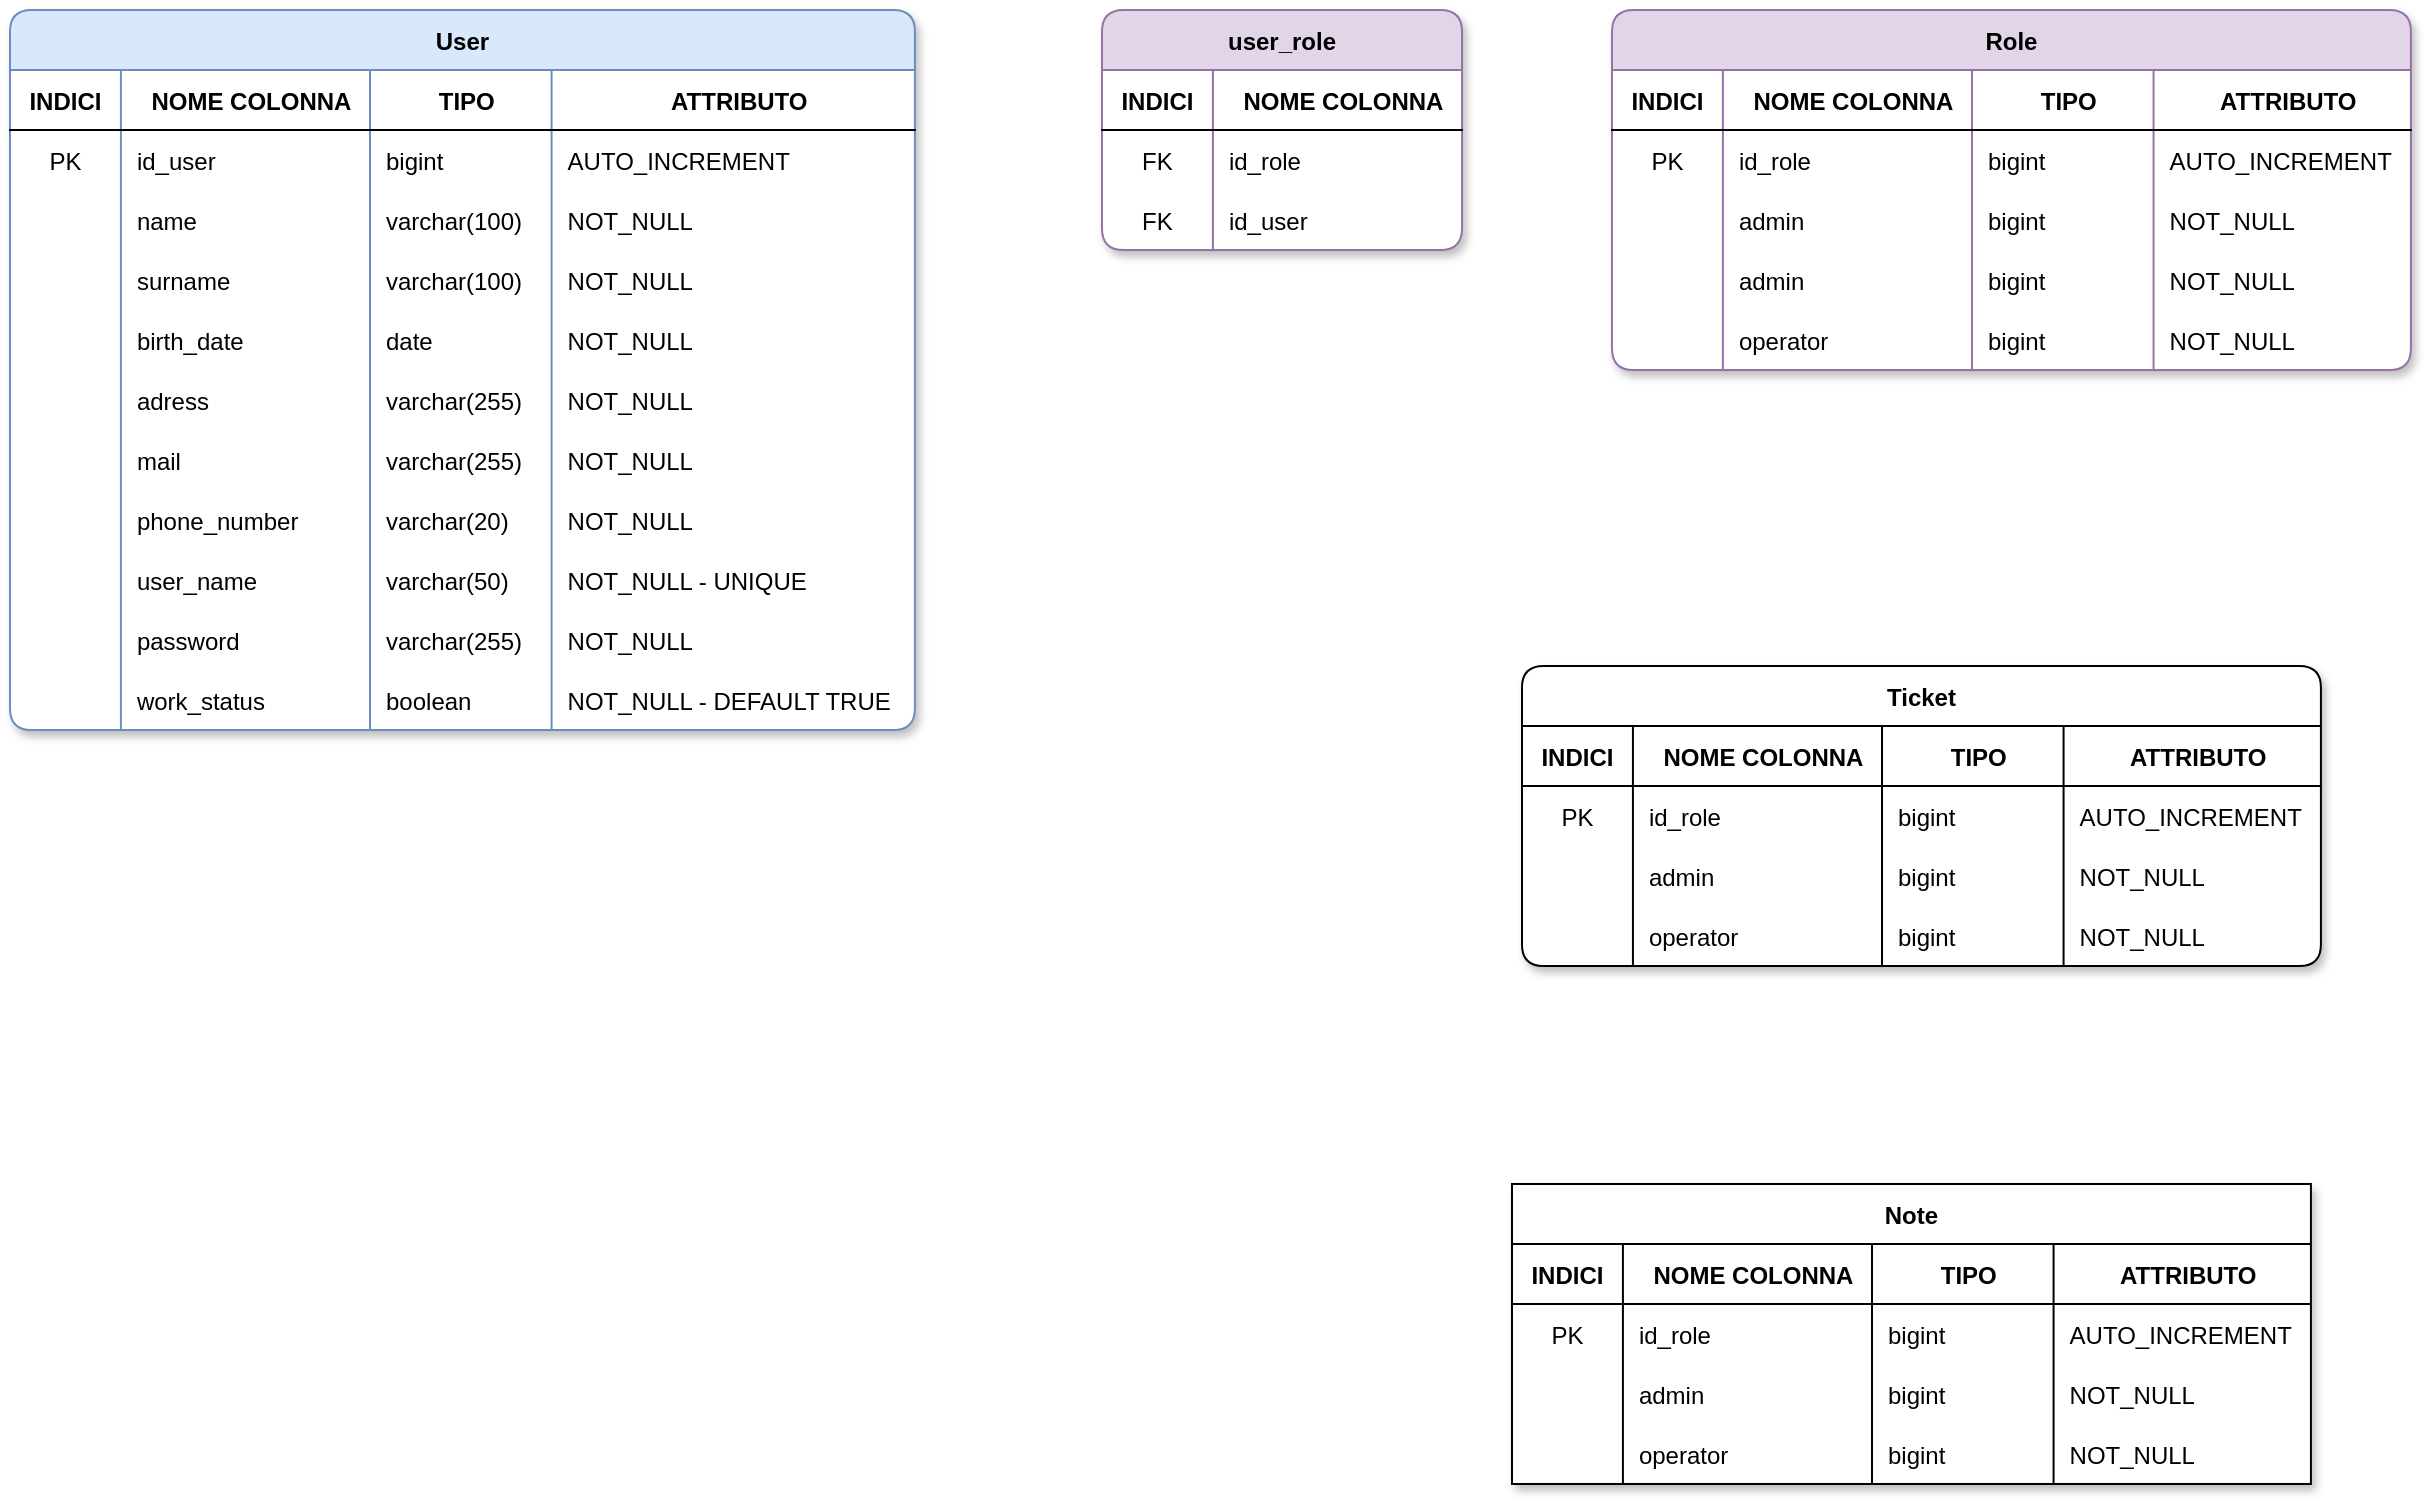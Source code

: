 <mxfile>
    <diagram id="HEl8g1TuOhpyTaPzUHAG" name="Page-1">
        <mxGraphModel dx="2070" dy="952" grid="0" gridSize="10" guides="1" tooltips="1" connect="1" arrows="1" fold="1" page="0" pageScale="1" pageWidth="827" pageHeight="1169" math="0" shadow="0">
            <root>
                <mxCell id="0"/>
                <mxCell id="1" parent="0"/>
                <mxCell id="2" value="User" style="shape=table;startSize=30;container=1;collapsible=1;childLayout=tableLayout;fixedRows=1;rowLines=0;fontStyle=1;align=center;resizeLast=1;swimlaneFillColor=default;rounded=1;swimlaneLine=1;shadow=1;fillColor=#dae8fc;arcSize=12;strokeColor=#6c8ebf;" vertex="1" parent="1">
                    <mxGeometry x="-312" y="144" width="452.458" height="360" as="geometry"/>
                </mxCell>
                <mxCell id="3" value="" style="shape=tableRow;horizontal=0;startSize=0;swimlaneHead=0;swimlaneBody=0;fillColor=none;collapsible=0;dropTarget=0;points=[[0,0.5],[1,0.5]];portConstraint=eastwest;top=0;left=0;right=0;bottom=1;rounded=0;" vertex="1" parent="2">
                    <mxGeometry y="30" width="452.458" height="30" as="geometry"/>
                </mxCell>
                <mxCell id="4" value="INDICI" style="shape=partialRectangle;connectable=0;fillColor=none;top=0;left=0;bottom=0;right=0;fontStyle=1;overflow=hidden;align=center;rounded=0;" vertex="1" parent="3">
                    <mxGeometry width="55.458" height="30" as="geometry">
                        <mxRectangle width="55.458" height="30" as="alternateBounds"/>
                    </mxGeometry>
                </mxCell>
                <mxCell id="5" value="NOME COLONNA" style="shape=partialRectangle;connectable=0;fillColor=none;top=0;left=0;bottom=0;right=0;align=center;spacingLeft=6;fontStyle=1;overflow=hidden;rounded=0;" vertex="1" parent="3">
                    <mxGeometry x="55.458" width="124.542" height="30" as="geometry">
                        <mxRectangle width="124.542" height="30" as="alternateBounds"/>
                    </mxGeometry>
                </mxCell>
                <mxCell id="26" value="TIPO" style="shape=partialRectangle;connectable=0;fillColor=none;top=0;left=0;bottom=0;right=0;align=center;spacingLeft=6;fontStyle=1;overflow=hidden;rounded=0;" vertex="1" parent="3">
                    <mxGeometry x="180" width="90.792" height="30" as="geometry">
                        <mxRectangle width="90.792" height="30" as="alternateBounds"/>
                    </mxGeometry>
                </mxCell>
                <mxCell id="22" value="ATTRIBUTO" style="shape=partialRectangle;connectable=0;fillColor=none;top=0;left=0;bottom=0;right=0;align=center;spacingLeft=6;fontStyle=1;overflow=hidden;rounded=0;" vertex="1" parent="3">
                    <mxGeometry x="270.792" width="181.667" height="30" as="geometry">
                        <mxRectangle width="181.667" height="30" as="alternateBounds"/>
                    </mxGeometry>
                </mxCell>
                <mxCell id="6" value="" style="shape=tableRow;horizontal=0;startSize=0;swimlaneHead=0;swimlaneBody=0;fillColor=none;collapsible=0;dropTarget=0;points=[[0,0.5],[1,0.5]];portConstraint=eastwest;top=0;left=0;right=0;bottom=0;rounded=0;" vertex="1" parent="2">
                    <mxGeometry y="60" width="452.458" height="30" as="geometry"/>
                </mxCell>
                <mxCell id="7" value="PK" style="shape=partialRectangle;connectable=0;fillColor=none;top=0;left=0;bottom=0;right=0;editable=1;overflow=hidden;rounded=0;" vertex="1" parent="6">
                    <mxGeometry width="55.458" height="30" as="geometry">
                        <mxRectangle width="55.458" height="30" as="alternateBounds"/>
                    </mxGeometry>
                </mxCell>
                <mxCell id="8" value="id_user" style="shape=partialRectangle;connectable=0;fillColor=none;top=0;left=0;bottom=0;right=0;align=left;spacingLeft=6;overflow=hidden;rounded=0;" vertex="1" parent="6">
                    <mxGeometry x="55.458" width="124.542" height="30" as="geometry">
                        <mxRectangle width="124.542" height="30" as="alternateBounds"/>
                    </mxGeometry>
                </mxCell>
                <mxCell id="27" value="bigint" style="shape=partialRectangle;connectable=0;fillColor=none;top=0;left=0;bottom=0;right=0;align=left;spacingLeft=6;overflow=hidden;rounded=0;" vertex="1" parent="6">
                    <mxGeometry x="180" width="90.792" height="30" as="geometry">
                        <mxRectangle width="90.792" height="30" as="alternateBounds"/>
                    </mxGeometry>
                </mxCell>
                <mxCell id="23" value="AUTO_INCREMENT" style="shape=partialRectangle;connectable=0;fillColor=none;top=0;left=0;bottom=0;right=0;align=left;spacingLeft=6;overflow=hidden;rounded=0;" vertex="1" parent="6">
                    <mxGeometry x="270.792" width="181.667" height="30" as="geometry">
                        <mxRectangle width="181.667" height="30" as="alternateBounds"/>
                    </mxGeometry>
                </mxCell>
                <mxCell id="9" value="" style="shape=tableRow;horizontal=0;startSize=0;swimlaneHead=0;swimlaneBody=0;fillColor=none;collapsible=0;dropTarget=0;points=[[0,0.5],[1,0.5]];portConstraint=eastwest;top=0;left=0;right=0;bottom=0;rounded=0;" vertex="1" parent="2">
                    <mxGeometry y="90" width="452.458" height="30" as="geometry"/>
                </mxCell>
                <mxCell id="10" value="" style="shape=partialRectangle;connectable=0;fillColor=none;top=0;left=0;bottom=0;right=0;editable=1;overflow=hidden;rounded=0;" vertex="1" parent="9">
                    <mxGeometry width="55.458" height="30" as="geometry">
                        <mxRectangle width="55.458" height="30" as="alternateBounds"/>
                    </mxGeometry>
                </mxCell>
                <mxCell id="11" value="name" style="shape=partialRectangle;connectable=0;fillColor=none;top=0;left=0;bottom=0;right=0;align=left;spacingLeft=6;overflow=hidden;rounded=0;" vertex="1" parent="9">
                    <mxGeometry x="55.458" width="124.542" height="30" as="geometry">
                        <mxRectangle width="124.542" height="30" as="alternateBounds"/>
                    </mxGeometry>
                </mxCell>
                <mxCell id="28" value="varchar(100)" style="shape=partialRectangle;connectable=0;fillColor=none;top=0;left=0;bottom=0;right=0;align=left;spacingLeft=6;overflow=hidden;rounded=0;" vertex="1" parent="9">
                    <mxGeometry x="180" width="90.792" height="30" as="geometry">
                        <mxRectangle width="90.792" height="30" as="alternateBounds"/>
                    </mxGeometry>
                </mxCell>
                <mxCell id="24" value="NOT_NULL" style="shape=partialRectangle;connectable=0;fillColor=none;top=0;left=0;bottom=0;right=0;align=left;spacingLeft=6;overflow=hidden;rounded=0;" vertex="1" parent="9">
                    <mxGeometry x="270.792" width="181.667" height="30" as="geometry">
                        <mxRectangle width="181.667" height="30" as="alternateBounds"/>
                    </mxGeometry>
                </mxCell>
                <mxCell id="12" value="" style="shape=tableRow;horizontal=0;startSize=0;swimlaneHead=0;swimlaneBody=0;fillColor=none;collapsible=0;dropTarget=0;points=[[0,0.5],[1,0.5]];portConstraint=eastwest;top=0;left=0;right=0;bottom=0;rounded=0;" vertex="1" parent="2">
                    <mxGeometry y="120" width="452.458" height="30" as="geometry"/>
                </mxCell>
                <mxCell id="13" value="" style="shape=partialRectangle;connectable=0;fillColor=none;top=0;left=0;bottom=0;right=0;editable=1;overflow=hidden;rounded=0;" vertex="1" parent="12">
                    <mxGeometry width="55.458" height="30" as="geometry">
                        <mxRectangle width="55.458" height="30" as="alternateBounds"/>
                    </mxGeometry>
                </mxCell>
                <mxCell id="14" value="surname" style="shape=partialRectangle;connectable=0;fillColor=none;top=0;left=0;bottom=0;right=0;align=left;spacingLeft=6;overflow=hidden;rounded=0;" vertex="1" parent="12">
                    <mxGeometry x="55.458" width="124.542" height="30" as="geometry">
                        <mxRectangle width="124.542" height="30" as="alternateBounds"/>
                    </mxGeometry>
                </mxCell>
                <mxCell id="29" value="varchar(100)" style="shape=partialRectangle;connectable=0;fillColor=none;top=0;left=0;bottom=0;right=0;align=left;spacingLeft=6;overflow=hidden;rounded=0;" vertex="1" parent="12">
                    <mxGeometry x="180" width="90.792" height="30" as="geometry">
                        <mxRectangle width="90.792" height="30" as="alternateBounds"/>
                    </mxGeometry>
                </mxCell>
                <mxCell id="25" value="NOT_NULL" style="shape=partialRectangle;connectable=0;fillColor=none;top=0;left=0;bottom=0;right=0;align=left;spacingLeft=6;overflow=hidden;rounded=0;" vertex="1" parent="12">
                    <mxGeometry x="270.792" width="181.667" height="30" as="geometry">
                        <mxRectangle width="181.667" height="30" as="alternateBounds"/>
                    </mxGeometry>
                </mxCell>
                <mxCell id="79" style="shape=tableRow;horizontal=0;startSize=0;swimlaneHead=0;swimlaneBody=0;fillColor=none;collapsible=0;dropTarget=0;points=[[0,0.5],[1,0.5]];portConstraint=eastwest;top=0;left=0;right=0;bottom=0;rounded=0;" vertex="1" parent="2">
                    <mxGeometry y="150" width="452.458" height="30" as="geometry"/>
                </mxCell>
                <mxCell id="80" style="shape=partialRectangle;connectable=0;fillColor=none;top=0;left=0;bottom=0;right=0;editable=1;overflow=hidden;rounded=0;" vertex="1" parent="79">
                    <mxGeometry width="55.458" height="30" as="geometry">
                        <mxRectangle width="55.458" height="30" as="alternateBounds"/>
                    </mxGeometry>
                </mxCell>
                <mxCell id="81" value="birth_date" style="shape=partialRectangle;connectable=0;fillColor=none;top=0;left=0;bottom=0;right=0;align=left;spacingLeft=6;overflow=hidden;rounded=0;" vertex="1" parent="79">
                    <mxGeometry x="55.458" width="124.542" height="30" as="geometry">
                        <mxRectangle width="124.542" height="30" as="alternateBounds"/>
                    </mxGeometry>
                </mxCell>
                <mxCell id="82" value="date" style="shape=partialRectangle;connectable=0;fillColor=none;top=0;left=0;bottom=0;right=0;align=left;spacingLeft=6;overflow=hidden;rounded=0;" vertex="1" parent="79">
                    <mxGeometry x="180" width="90.792" height="30" as="geometry">
                        <mxRectangle width="90.792" height="30" as="alternateBounds"/>
                    </mxGeometry>
                </mxCell>
                <mxCell id="83" value="NOT_NULL" style="shape=partialRectangle;connectable=0;fillColor=none;top=0;left=0;bottom=0;right=0;align=left;spacingLeft=6;overflow=hidden;rounded=0;" vertex="1" parent="79">
                    <mxGeometry x="270.792" width="181.667" height="30" as="geometry">
                        <mxRectangle width="181.667" height="30" as="alternateBounds"/>
                    </mxGeometry>
                </mxCell>
                <mxCell id="74" style="shape=tableRow;horizontal=0;startSize=0;swimlaneHead=0;swimlaneBody=0;fillColor=none;collapsible=0;dropTarget=0;points=[[0,0.5],[1,0.5]];portConstraint=eastwest;top=0;left=0;right=0;bottom=0;rounded=0;" vertex="1" parent="2">
                    <mxGeometry y="180" width="452.458" height="30" as="geometry"/>
                </mxCell>
                <mxCell id="75" style="shape=partialRectangle;connectable=0;fillColor=none;top=0;left=0;bottom=0;right=0;editable=1;overflow=hidden;rounded=0;" vertex="1" parent="74">
                    <mxGeometry width="55.458" height="30" as="geometry">
                        <mxRectangle width="55.458" height="30" as="alternateBounds"/>
                    </mxGeometry>
                </mxCell>
                <mxCell id="76" value="adress" style="shape=partialRectangle;connectable=0;fillColor=none;top=0;left=0;bottom=0;right=0;align=left;spacingLeft=6;overflow=hidden;rounded=0;" vertex="1" parent="74">
                    <mxGeometry x="55.458" width="124.542" height="30" as="geometry">
                        <mxRectangle width="124.542" height="30" as="alternateBounds"/>
                    </mxGeometry>
                </mxCell>
                <mxCell id="77" value="varchar(255)" style="shape=partialRectangle;connectable=0;fillColor=none;top=0;left=0;bottom=0;right=0;align=left;spacingLeft=6;overflow=hidden;rounded=0;" vertex="1" parent="74">
                    <mxGeometry x="180" width="90.792" height="30" as="geometry">
                        <mxRectangle width="90.792" height="30" as="alternateBounds"/>
                    </mxGeometry>
                </mxCell>
                <mxCell id="78" value="NOT_NULL" style="shape=partialRectangle;connectable=0;fillColor=none;top=0;left=0;bottom=0;right=0;align=left;spacingLeft=6;overflow=hidden;rounded=0;" vertex="1" parent="74">
                    <mxGeometry x="270.792" width="181.667" height="30" as="geometry">
                        <mxRectangle width="181.667" height="30" as="alternateBounds"/>
                    </mxGeometry>
                </mxCell>
                <mxCell id="84" style="shape=tableRow;horizontal=0;startSize=0;swimlaneHead=0;swimlaneBody=0;fillColor=none;collapsible=0;dropTarget=0;points=[[0,0.5],[1,0.5]];portConstraint=eastwest;top=0;left=0;right=0;bottom=0;rounded=0;" vertex="1" parent="2">
                    <mxGeometry y="210" width="452.458" height="30" as="geometry"/>
                </mxCell>
                <mxCell id="85" style="shape=partialRectangle;connectable=0;fillColor=none;top=0;left=0;bottom=0;right=0;editable=1;overflow=hidden;rounded=0;" vertex="1" parent="84">
                    <mxGeometry width="55.458" height="30" as="geometry">
                        <mxRectangle width="55.458" height="30" as="alternateBounds"/>
                    </mxGeometry>
                </mxCell>
                <mxCell id="86" value="mail" style="shape=partialRectangle;connectable=0;fillColor=none;top=0;left=0;bottom=0;right=0;align=left;spacingLeft=6;overflow=hidden;rounded=0;" vertex="1" parent="84">
                    <mxGeometry x="55.458" width="124.542" height="30" as="geometry">
                        <mxRectangle width="124.542" height="30" as="alternateBounds"/>
                    </mxGeometry>
                </mxCell>
                <mxCell id="87" value="varchar(255)" style="shape=partialRectangle;connectable=0;fillColor=none;top=0;left=0;bottom=0;right=0;align=left;spacingLeft=6;overflow=hidden;rounded=0;" vertex="1" parent="84">
                    <mxGeometry x="180" width="90.792" height="30" as="geometry">
                        <mxRectangle width="90.792" height="30" as="alternateBounds"/>
                    </mxGeometry>
                </mxCell>
                <mxCell id="88" value="NOT_NULL" style="shape=partialRectangle;connectable=0;fillColor=none;top=0;left=0;bottom=0;right=0;align=left;spacingLeft=6;overflow=hidden;rounded=0;" vertex="1" parent="84">
                    <mxGeometry x="270.792" width="181.667" height="30" as="geometry">
                        <mxRectangle width="181.667" height="30" as="alternateBounds"/>
                    </mxGeometry>
                </mxCell>
                <mxCell id="99" style="shape=tableRow;horizontal=0;startSize=0;swimlaneHead=0;swimlaneBody=0;fillColor=none;collapsible=0;dropTarget=0;points=[[0,0.5],[1,0.5]];portConstraint=eastwest;top=0;left=0;right=0;bottom=0;rounded=0;" vertex="1" parent="2">
                    <mxGeometry y="240" width="452.458" height="30" as="geometry"/>
                </mxCell>
                <mxCell id="100" style="shape=partialRectangle;connectable=0;fillColor=none;top=0;left=0;bottom=0;right=0;editable=1;overflow=hidden;rounded=0;" vertex="1" parent="99">
                    <mxGeometry width="55.458" height="30" as="geometry">
                        <mxRectangle width="55.458" height="30" as="alternateBounds"/>
                    </mxGeometry>
                </mxCell>
                <mxCell id="101" value="phone_number" style="shape=partialRectangle;connectable=0;fillColor=none;top=0;left=0;bottom=0;right=0;align=left;spacingLeft=6;overflow=hidden;rounded=0;" vertex="1" parent="99">
                    <mxGeometry x="55.458" width="124.542" height="30" as="geometry">
                        <mxRectangle width="124.542" height="30" as="alternateBounds"/>
                    </mxGeometry>
                </mxCell>
                <mxCell id="102" value="varchar(20)" style="shape=partialRectangle;connectable=0;fillColor=none;top=0;left=0;bottom=0;right=0;align=left;spacingLeft=6;overflow=hidden;rounded=0;" vertex="1" parent="99">
                    <mxGeometry x="180" width="90.792" height="30" as="geometry">
                        <mxRectangle width="90.792" height="30" as="alternateBounds"/>
                    </mxGeometry>
                </mxCell>
                <mxCell id="103" value="NOT_NULL" style="shape=partialRectangle;connectable=0;fillColor=none;top=0;left=0;bottom=0;right=0;align=left;spacingLeft=6;overflow=hidden;rounded=0;" vertex="1" parent="99">
                    <mxGeometry x="270.792" width="181.667" height="30" as="geometry">
                        <mxRectangle width="181.667" height="30" as="alternateBounds"/>
                    </mxGeometry>
                </mxCell>
                <mxCell id="94" style="shape=tableRow;horizontal=0;startSize=0;swimlaneHead=0;swimlaneBody=0;fillColor=none;collapsible=0;dropTarget=0;points=[[0,0.5],[1,0.5]];portConstraint=eastwest;top=0;left=0;right=0;bottom=0;rounded=0;" vertex="1" parent="2">
                    <mxGeometry y="270" width="452.458" height="30" as="geometry"/>
                </mxCell>
                <mxCell id="95" style="shape=partialRectangle;connectable=0;fillColor=none;top=0;left=0;bottom=0;right=0;editable=1;overflow=hidden;rounded=0;" vertex="1" parent="94">
                    <mxGeometry width="55.458" height="30" as="geometry">
                        <mxRectangle width="55.458" height="30" as="alternateBounds"/>
                    </mxGeometry>
                </mxCell>
                <mxCell id="96" value="user_name" style="shape=partialRectangle;connectable=0;fillColor=none;top=0;left=0;bottom=0;right=0;align=left;spacingLeft=6;overflow=hidden;rounded=0;" vertex="1" parent="94">
                    <mxGeometry x="55.458" width="124.542" height="30" as="geometry">
                        <mxRectangle width="124.542" height="30" as="alternateBounds"/>
                    </mxGeometry>
                </mxCell>
                <mxCell id="97" value="varchar(50)" style="shape=partialRectangle;connectable=0;fillColor=none;top=0;left=0;bottom=0;right=0;align=left;spacingLeft=6;overflow=hidden;rounded=0;" vertex="1" parent="94">
                    <mxGeometry x="180" width="90.792" height="30" as="geometry">
                        <mxRectangle width="90.792" height="30" as="alternateBounds"/>
                    </mxGeometry>
                </mxCell>
                <mxCell id="98" value="NOT_NULL - UNIQUE" style="shape=partialRectangle;connectable=0;fillColor=none;top=0;left=0;bottom=0;right=0;align=left;spacingLeft=6;overflow=hidden;rounded=0;" vertex="1" parent="94">
                    <mxGeometry x="270.792" width="181.667" height="30" as="geometry">
                        <mxRectangle width="181.667" height="30" as="alternateBounds"/>
                    </mxGeometry>
                </mxCell>
                <mxCell id="89" style="shape=tableRow;horizontal=0;startSize=0;swimlaneHead=0;swimlaneBody=0;fillColor=none;collapsible=0;dropTarget=0;points=[[0,0.5],[1,0.5]];portConstraint=eastwest;top=0;left=0;right=0;bottom=0;rounded=0;" vertex="1" parent="2">
                    <mxGeometry y="300" width="452.458" height="30" as="geometry"/>
                </mxCell>
                <mxCell id="90" style="shape=partialRectangle;connectable=0;fillColor=none;top=0;left=0;bottom=0;right=0;editable=1;overflow=hidden;rounded=0;" vertex="1" parent="89">
                    <mxGeometry width="55.458" height="30" as="geometry">
                        <mxRectangle width="55.458" height="30" as="alternateBounds"/>
                    </mxGeometry>
                </mxCell>
                <mxCell id="91" value="password" style="shape=partialRectangle;connectable=0;fillColor=none;top=0;left=0;bottom=0;right=0;align=left;spacingLeft=6;overflow=hidden;rounded=0;" vertex="1" parent="89">
                    <mxGeometry x="55.458" width="124.542" height="30" as="geometry">
                        <mxRectangle width="124.542" height="30" as="alternateBounds"/>
                    </mxGeometry>
                </mxCell>
                <mxCell id="92" value="varchar(255)" style="shape=partialRectangle;connectable=0;fillColor=none;top=0;left=0;bottom=0;right=0;align=left;spacingLeft=6;overflow=hidden;rounded=0;" vertex="1" parent="89">
                    <mxGeometry x="180" width="90.792" height="30" as="geometry">
                        <mxRectangle width="90.792" height="30" as="alternateBounds"/>
                    </mxGeometry>
                </mxCell>
                <mxCell id="93" value="NOT_NULL" style="shape=partialRectangle;connectable=0;fillColor=none;top=0;left=0;bottom=0;right=0;align=left;spacingLeft=6;overflow=hidden;rounded=0;" vertex="1" parent="89">
                    <mxGeometry x="270.792" width="181.667" height="30" as="geometry">
                        <mxRectangle width="181.667" height="30" as="alternateBounds"/>
                    </mxGeometry>
                </mxCell>
                <mxCell id="125" style="shape=tableRow;horizontal=0;startSize=0;swimlaneHead=0;swimlaneBody=0;fillColor=none;collapsible=0;dropTarget=0;points=[[0,0.5],[1,0.5]];portConstraint=eastwest;top=0;left=0;right=0;bottom=0;rounded=0;" vertex="1" parent="2">
                    <mxGeometry y="330" width="452.458" height="30" as="geometry"/>
                </mxCell>
                <mxCell id="126" style="shape=partialRectangle;connectable=0;fillColor=none;top=0;left=0;bottom=0;right=0;editable=1;overflow=hidden;rounded=0;" vertex="1" parent="125">
                    <mxGeometry width="55.458" height="30" as="geometry">
                        <mxRectangle width="55.458" height="30" as="alternateBounds"/>
                    </mxGeometry>
                </mxCell>
                <mxCell id="127" value="work_status" style="shape=partialRectangle;connectable=0;fillColor=none;top=0;left=0;bottom=0;right=0;align=left;spacingLeft=6;overflow=hidden;rounded=0;" vertex="1" parent="125">
                    <mxGeometry x="55.458" width="124.542" height="30" as="geometry">
                        <mxRectangle width="124.542" height="30" as="alternateBounds"/>
                    </mxGeometry>
                </mxCell>
                <mxCell id="128" value="boolean" style="shape=partialRectangle;connectable=0;fillColor=none;top=0;left=0;bottom=0;right=0;align=left;spacingLeft=6;overflow=hidden;rounded=0;" vertex="1" parent="125">
                    <mxGeometry x="180" width="90.792" height="30" as="geometry">
                        <mxRectangle width="90.792" height="30" as="alternateBounds"/>
                    </mxGeometry>
                </mxCell>
                <mxCell id="129" value="NOT_NULL - DEFAULT TRUE" style="shape=partialRectangle;connectable=0;fillColor=none;top=0;left=0;bottom=0;right=0;align=left;spacingLeft=6;overflow=hidden;rounded=0;" vertex="1" parent="125">
                    <mxGeometry x="270.792" width="181.667" height="30" as="geometry">
                        <mxRectangle width="181.667" height="30" as="alternateBounds"/>
                    </mxGeometry>
                </mxCell>
                <mxCell id="30" value="Role" style="shape=table;startSize=30;container=1;collapsible=1;childLayout=tableLayout;fixedRows=1;rowLines=0;fontStyle=1;align=center;resizeLast=1;swimlaneFillColor=default;rounded=1;swimlaneLine=1;shadow=1;fillColor=#e1d5e7;arcSize=12;strokeColor=#9673a6;" vertex="1" parent="1">
                    <mxGeometry x="489" y="144" width="399.458" height="180" as="geometry"/>
                </mxCell>
                <mxCell id="31" value="" style="shape=tableRow;horizontal=0;startSize=0;swimlaneHead=0;swimlaneBody=0;fillColor=none;collapsible=0;dropTarget=0;points=[[0,0.5],[1,0.5]];portConstraint=eastwest;top=0;left=0;right=0;bottom=1;rounded=0;" vertex="1" parent="30">
                    <mxGeometry y="30" width="399.458" height="30" as="geometry"/>
                </mxCell>
                <mxCell id="32" value="INDICI" style="shape=partialRectangle;connectable=0;fillColor=none;top=0;left=0;bottom=0;right=0;fontStyle=1;overflow=hidden;align=center;rounded=0;" vertex="1" parent="31">
                    <mxGeometry width="55.458" height="30" as="geometry">
                        <mxRectangle width="55.458" height="30" as="alternateBounds"/>
                    </mxGeometry>
                </mxCell>
                <mxCell id="33" value="NOME COLONNA" style="shape=partialRectangle;connectable=0;fillColor=none;top=0;left=0;bottom=0;right=0;align=center;spacingLeft=6;fontStyle=1;overflow=hidden;rounded=0;" vertex="1" parent="31">
                    <mxGeometry x="55.458" width="124.542" height="30" as="geometry">
                        <mxRectangle width="124.542" height="30" as="alternateBounds"/>
                    </mxGeometry>
                </mxCell>
                <mxCell id="34" value="TIPO" style="shape=partialRectangle;connectable=0;fillColor=none;top=0;left=0;bottom=0;right=0;align=center;spacingLeft=6;fontStyle=1;overflow=hidden;rounded=0;" vertex="1" parent="31">
                    <mxGeometry x="180" width="90.792" height="30" as="geometry">
                        <mxRectangle width="90.792" height="30" as="alternateBounds"/>
                    </mxGeometry>
                </mxCell>
                <mxCell id="35" value="ATTRIBUTO" style="shape=partialRectangle;connectable=0;fillColor=none;top=0;left=0;bottom=0;right=0;align=center;spacingLeft=6;fontStyle=1;overflow=hidden;rounded=0;" vertex="1" parent="31">
                    <mxGeometry x="270.792" width="128.667" height="30" as="geometry">
                        <mxRectangle width="128.667" height="30" as="alternateBounds"/>
                    </mxGeometry>
                </mxCell>
                <mxCell id="36" value="" style="shape=tableRow;horizontal=0;startSize=0;swimlaneHead=0;swimlaneBody=0;fillColor=none;collapsible=0;dropTarget=0;points=[[0,0.5],[1,0.5]];portConstraint=eastwest;top=0;left=0;right=0;bottom=0;rounded=0;" vertex="1" parent="30">
                    <mxGeometry y="60" width="399.458" height="30" as="geometry"/>
                </mxCell>
                <mxCell id="37" value="PK" style="shape=partialRectangle;connectable=0;fillColor=none;top=0;left=0;bottom=0;right=0;editable=1;overflow=hidden;rounded=0;" vertex="1" parent="36">
                    <mxGeometry width="55.458" height="30" as="geometry">
                        <mxRectangle width="55.458" height="30" as="alternateBounds"/>
                    </mxGeometry>
                </mxCell>
                <mxCell id="38" value="id_role" style="shape=partialRectangle;connectable=0;fillColor=none;top=0;left=0;bottom=0;right=0;align=left;spacingLeft=6;overflow=hidden;rounded=0;" vertex="1" parent="36">
                    <mxGeometry x="55.458" width="124.542" height="30" as="geometry">
                        <mxRectangle width="124.542" height="30" as="alternateBounds"/>
                    </mxGeometry>
                </mxCell>
                <mxCell id="39" value="bigint" style="shape=partialRectangle;connectable=0;fillColor=none;top=0;left=0;bottom=0;right=0;align=left;spacingLeft=6;overflow=hidden;rounded=0;" vertex="1" parent="36">
                    <mxGeometry x="180" width="90.792" height="30" as="geometry">
                        <mxRectangle width="90.792" height="30" as="alternateBounds"/>
                    </mxGeometry>
                </mxCell>
                <mxCell id="40" value="AUTO_INCREMENT" style="shape=partialRectangle;connectable=0;fillColor=none;top=0;left=0;bottom=0;right=0;align=left;spacingLeft=6;overflow=hidden;rounded=0;" vertex="1" parent="36">
                    <mxGeometry x="270.792" width="128.667" height="30" as="geometry">
                        <mxRectangle width="128.667" height="30" as="alternateBounds"/>
                    </mxGeometry>
                </mxCell>
                <mxCell id="192" value="" style="shape=tableRow;horizontal=0;startSize=0;swimlaneHead=0;swimlaneBody=0;fillColor=none;collapsible=0;dropTarget=0;points=[[0,0.5],[1,0.5]];portConstraint=eastwest;top=0;left=0;right=0;bottom=0;rounded=0;" vertex="1" parent="30">
                    <mxGeometry y="90" width="399.458" height="30" as="geometry"/>
                </mxCell>
                <mxCell id="193" value="" style="shape=partialRectangle;connectable=0;fillColor=none;top=0;left=0;bottom=0;right=0;editable=1;overflow=hidden;rounded=0;" vertex="1" parent="192">
                    <mxGeometry width="55.458" height="30" as="geometry">
                        <mxRectangle width="55.458" height="30" as="alternateBounds"/>
                    </mxGeometry>
                </mxCell>
                <mxCell id="194" value="admin" style="shape=partialRectangle;connectable=0;fillColor=none;top=0;left=0;bottom=0;right=0;align=left;spacingLeft=6;overflow=hidden;rounded=0;" vertex="1" parent="192">
                    <mxGeometry x="55.458" width="124.542" height="30" as="geometry">
                        <mxRectangle width="124.542" height="30" as="alternateBounds"/>
                    </mxGeometry>
                </mxCell>
                <mxCell id="195" value="bigint" style="shape=partialRectangle;connectable=0;fillColor=none;top=0;left=0;bottom=0;right=0;align=left;spacingLeft=6;overflow=hidden;rounded=0;" vertex="1" parent="192">
                    <mxGeometry x="180" width="90.792" height="30" as="geometry">
                        <mxRectangle width="90.792" height="30" as="alternateBounds"/>
                    </mxGeometry>
                </mxCell>
                <mxCell id="196" value="NOT_NULL" style="shape=partialRectangle;connectable=0;fillColor=none;top=0;left=0;bottom=0;right=0;align=left;spacingLeft=6;overflow=hidden;rounded=0;" vertex="1" parent="192">
                    <mxGeometry x="270.792" width="128.667" height="30" as="geometry">
                        <mxRectangle width="128.667" height="30" as="alternateBounds"/>
                    </mxGeometry>
                </mxCell>
                <mxCell id="41" value="" style="shape=tableRow;horizontal=0;startSize=0;swimlaneHead=0;swimlaneBody=0;fillColor=none;collapsible=0;dropTarget=0;points=[[0,0.5],[1,0.5]];portConstraint=eastwest;top=0;left=0;right=0;bottom=0;rounded=0;" vertex="1" parent="30">
                    <mxGeometry y="120" width="399.458" height="30" as="geometry"/>
                </mxCell>
                <mxCell id="42" value="" style="shape=partialRectangle;connectable=0;fillColor=none;top=0;left=0;bottom=0;right=0;editable=1;overflow=hidden;rounded=0;" vertex="1" parent="41">
                    <mxGeometry width="55.458" height="30" as="geometry">
                        <mxRectangle width="55.458" height="30" as="alternateBounds"/>
                    </mxGeometry>
                </mxCell>
                <mxCell id="43" value="admin" style="shape=partialRectangle;connectable=0;fillColor=none;top=0;left=0;bottom=0;right=0;align=left;spacingLeft=6;overflow=hidden;rounded=0;" vertex="1" parent="41">
                    <mxGeometry x="55.458" width="124.542" height="30" as="geometry">
                        <mxRectangle width="124.542" height="30" as="alternateBounds"/>
                    </mxGeometry>
                </mxCell>
                <mxCell id="44" value="bigint" style="shape=partialRectangle;connectable=0;fillColor=none;top=0;left=0;bottom=0;right=0;align=left;spacingLeft=6;overflow=hidden;rounded=0;" vertex="1" parent="41">
                    <mxGeometry x="180" width="90.792" height="30" as="geometry">
                        <mxRectangle width="90.792" height="30" as="alternateBounds"/>
                    </mxGeometry>
                </mxCell>
                <mxCell id="45" value="NOT_NULL" style="shape=partialRectangle;connectable=0;fillColor=none;top=0;left=0;bottom=0;right=0;align=left;spacingLeft=6;overflow=hidden;rounded=0;" vertex="1" parent="41">
                    <mxGeometry x="270.792" width="128.667" height="30" as="geometry">
                        <mxRectangle width="128.667" height="30" as="alternateBounds"/>
                    </mxGeometry>
                </mxCell>
                <mxCell id="46" value="" style="shape=tableRow;horizontal=0;startSize=0;swimlaneHead=0;swimlaneBody=0;fillColor=none;collapsible=0;dropTarget=0;points=[[0,0.5],[1,0.5]];portConstraint=eastwest;top=0;left=0;right=0;bottom=0;rounded=0;" vertex="1" parent="30">
                    <mxGeometry y="150" width="399.458" height="30" as="geometry"/>
                </mxCell>
                <mxCell id="47" value="" style="shape=partialRectangle;connectable=0;fillColor=none;top=0;left=0;bottom=0;right=0;editable=1;overflow=hidden;rounded=0;" vertex="1" parent="46">
                    <mxGeometry width="55.458" height="30" as="geometry">
                        <mxRectangle width="55.458" height="30" as="alternateBounds"/>
                    </mxGeometry>
                </mxCell>
                <mxCell id="48" value="operator" style="shape=partialRectangle;connectable=0;fillColor=none;top=0;left=0;bottom=0;right=0;align=left;spacingLeft=6;overflow=hidden;rounded=0;" vertex="1" parent="46">
                    <mxGeometry x="55.458" width="124.542" height="30" as="geometry">
                        <mxRectangle width="124.542" height="30" as="alternateBounds"/>
                    </mxGeometry>
                </mxCell>
                <mxCell id="49" value="bigint" style="shape=partialRectangle;connectable=0;fillColor=none;top=0;left=0;bottom=0;right=0;align=left;spacingLeft=6;overflow=hidden;rounded=0;" vertex="1" parent="46">
                    <mxGeometry x="180" width="90.792" height="30" as="geometry">
                        <mxRectangle width="90.792" height="30" as="alternateBounds"/>
                    </mxGeometry>
                </mxCell>
                <mxCell id="50" value="NOT_NULL" style="shape=partialRectangle;connectable=0;fillColor=none;top=0;left=0;bottom=0;right=0;align=left;spacingLeft=6;overflow=hidden;rounded=0;" vertex="1" parent="46">
                    <mxGeometry x="270.792" width="128.667" height="30" as="geometry">
                        <mxRectangle width="128.667" height="30" as="alternateBounds"/>
                    </mxGeometry>
                </mxCell>
                <mxCell id="51" value="Ticket" style="shape=table;startSize=30;container=1;collapsible=1;childLayout=tableLayout;fixedRows=1;rowLines=0;fontStyle=1;align=center;resizeLast=1;swimlaneFillColor=default;rounded=1;swimlaneLine=1;shadow=1;fillColor=default;gradientColor=none;arcSize=12;" vertex="1" parent="1">
                    <mxGeometry x="444" y="472" width="399.458" height="150" as="geometry"/>
                </mxCell>
                <mxCell id="52" value="" style="shape=tableRow;horizontal=0;startSize=0;swimlaneHead=0;swimlaneBody=0;fillColor=none;collapsible=0;dropTarget=0;points=[[0,0.5],[1,0.5]];portConstraint=eastwest;top=0;left=0;right=0;bottom=1;rounded=0;" vertex="1" parent="51">
                    <mxGeometry y="30" width="399.458" height="30" as="geometry"/>
                </mxCell>
                <mxCell id="53" value="INDICI" style="shape=partialRectangle;connectable=0;fillColor=none;top=0;left=0;bottom=0;right=0;fontStyle=1;overflow=hidden;align=center;rounded=0;" vertex="1" parent="52">
                    <mxGeometry width="55.458" height="30" as="geometry">
                        <mxRectangle width="55.458" height="30" as="alternateBounds"/>
                    </mxGeometry>
                </mxCell>
                <mxCell id="54" value="NOME COLONNA" style="shape=partialRectangle;connectable=0;fillColor=none;top=0;left=0;bottom=0;right=0;align=center;spacingLeft=6;fontStyle=1;overflow=hidden;rounded=0;" vertex="1" parent="52">
                    <mxGeometry x="55.458" width="124.542" height="30" as="geometry">
                        <mxRectangle width="124.542" height="30" as="alternateBounds"/>
                    </mxGeometry>
                </mxCell>
                <mxCell id="55" value="TIPO" style="shape=partialRectangle;connectable=0;fillColor=none;top=0;left=0;bottom=0;right=0;align=center;spacingLeft=6;fontStyle=1;overflow=hidden;rounded=0;" vertex="1" parent="52">
                    <mxGeometry x="180" width="90.792" height="30" as="geometry">
                        <mxRectangle width="90.792" height="30" as="alternateBounds"/>
                    </mxGeometry>
                </mxCell>
                <mxCell id="56" value="ATTRIBUTO" style="shape=partialRectangle;connectable=0;fillColor=none;top=0;left=0;bottom=0;right=0;align=center;spacingLeft=6;fontStyle=1;overflow=hidden;rounded=0;" vertex="1" parent="52">
                    <mxGeometry x="270.792" width="128.667" height="30" as="geometry">
                        <mxRectangle width="128.667" height="30" as="alternateBounds"/>
                    </mxGeometry>
                </mxCell>
                <mxCell id="57" value="" style="shape=tableRow;horizontal=0;startSize=0;swimlaneHead=0;swimlaneBody=0;fillColor=none;collapsible=0;dropTarget=0;points=[[0,0.5],[1,0.5]];portConstraint=eastwest;top=0;left=0;right=0;bottom=0;rounded=0;" vertex="1" parent="51">
                    <mxGeometry y="60" width="399.458" height="30" as="geometry"/>
                </mxCell>
                <mxCell id="58" value="PK" style="shape=partialRectangle;connectable=0;fillColor=none;top=0;left=0;bottom=0;right=0;editable=1;overflow=hidden;rounded=0;" vertex="1" parent="57">
                    <mxGeometry width="55.458" height="30" as="geometry">
                        <mxRectangle width="55.458" height="30" as="alternateBounds"/>
                    </mxGeometry>
                </mxCell>
                <mxCell id="59" value="id_role" style="shape=partialRectangle;connectable=0;fillColor=none;top=0;left=0;bottom=0;right=0;align=left;spacingLeft=6;overflow=hidden;rounded=0;" vertex="1" parent="57">
                    <mxGeometry x="55.458" width="124.542" height="30" as="geometry">
                        <mxRectangle width="124.542" height="30" as="alternateBounds"/>
                    </mxGeometry>
                </mxCell>
                <mxCell id="60" value="bigint" style="shape=partialRectangle;connectable=0;fillColor=none;top=0;left=0;bottom=0;right=0;align=left;spacingLeft=6;overflow=hidden;rounded=0;" vertex="1" parent="57">
                    <mxGeometry x="180" width="90.792" height="30" as="geometry">
                        <mxRectangle width="90.792" height="30" as="alternateBounds"/>
                    </mxGeometry>
                </mxCell>
                <mxCell id="61" value="AUTO_INCREMENT" style="shape=partialRectangle;connectable=0;fillColor=none;top=0;left=0;bottom=0;right=0;align=left;spacingLeft=6;overflow=hidden;rounded=0;" vertex="1" parent="57">
                    <mxGeometry x="270.792" width="128.667" height="30" as="geometry">
                        <mxRectangle width="128.667" height="30" as="alternateBounds"/>
                    </mxGeometry>
                </mxCell>
                <mxCell id="62" value="" style="shape=tableRow;horizontal=0;startSize=0;swimlaneHead=0;swimlaneBody=0;fillColor=none;collapsible=0;dropTarget=0;points=[[0,0.5],[1,0.5]];portConstraint=eastwest;top=0;left=0;right=0;bottom=0;rounded=0;" vertex="1" parent="51">
                    <mxGeometry y="90" width="399.458" height="30" as="geometry"/>
                </mxCell>
                <mxCell id="63" value="" style="shape=partialRectangle;connectable=0;fillColor=none;top=0;left=0;bottom=0;right=0;editable=1;overflow=hidden;rounded=0;" vertex="1" parent="62">
                    <mxGeometry width="55.458" height="30" as="geometry">
                        <mxRectangle width="55.458" height="30" as="alternateBounds"/>
                    </mxGeometry>
                </mxCell>
                <mxCell id="64" value="admin" style="shape=partialRectangle;connectable=0;fillColor=none;top=0;left=0;bottom=0;right=0;align=left;spacingLeft=6;overflow=hidden;rounded=0;" vertex="1" parent="62">
                    <mxGeometry x="55.458" width="124.542" height="30" as="geometry">
                        <mxRectangle width="124.542" height="30" as="alternateBounds"/>
                    </mxGeometry>
                </mxCell>
                <mxCell id="65" value="bigint" style="shape=partialRectangle;connectable=0;fillColor=none;top=0;left=0;bottom=0;right=0;align=left;spacingLeft=6;overflow=hidden;rounded=0;" vertex="1" parent="62">
                    <mxGeometry x="180" width="90.792" height="30" as="geometry">
                        <mxRectangle width="90.792" height="30" as="alternateBounds"/>
                    </mxGeometry>
                </mxCell>
                <mxCell id="66" value="NOT_NULL" style="shape=partialRectangle;connectable=0;fillColor=none;top=0;left=0;bottom=0;right=0;align=left;spacingLeft=6;overflow=hidden;rounded=0;" vertex="1" parent="62">
                    <mxGeometry x="270.792" width="128.667" height="30" as="geometry">
                        <mxRectangle width="128.667" height="30" as="alternateBounds"/>
                    </mxGeometry>
                </mxCell>
                <mxCell id="67" value="" style="shape=tableRow;horizontal=0;startSize=0;swimlaneHead=0;swimlaneBody=0;fillColor=none;collapsible=0;dropTarget=0;points=[[0,0.5],[1,0.5]];portConstraint=eastwest;top=0;left=0;right=0;bottom=0;rounded=0;" vertex="1" parent="51">
                    <mxGeometry y="120" width="399.458" height="30" as="geometry"/>
                </mxCell>
                <mxCell id="68" value="" style="shape=partialRectangle;connectable=0;fillColor=none;top=0;left=0;bottom=0;right=0;editable=1;overflow=hidden;rounded=0;" vertex="1" parent="67">
                    <mxGeometry width="55.458" height="30" as="geometry">
                        <mxRectangle width="55.458" height="30" as="alternateBounds"/>
                    </mxGeometry>
                </mxCell>
                <mxCell id="69" value="operator" style="shape=partialRectangle;connectable=0;fillColor=none;top=0;left=0;bottom=0;right=0;align=left;spacingLeft=6;overflow=hidden;rounded=0;" vertex="1" parent="67">
                    <mxGeometry x="55.458" width="124.542" height="30" as="geometry">
                        <mxRectangle width="124.542" height="30" as="alternateBounds"/>
                    </mxGeometry>
                </mxCell>
                <mxCell id="70" value="bigint" style="shape=partialRectangle;connectable=0;fillColor=none;top=0;left=0;bottom=0;right=0;align=left;spacingLeft=6;overflow=hidden;rounded=0;" vertex="1" parent="67">
                    <mxGeometry x="180" width="90.792" height="30" as="geometry">
                        <mxRectangle width="90.792" height="30" as="alternateBounds"/>
                    </mxGeometry>
                </mxCell>
                <mxCell id="71" value="NOT_NULL" style="shape=partialRectangle;connectable=0;fillColor=none;top=0;left=0;bottom=0;right=0;align=left;spacingLeft=6;overflow=hidden;rounded=0;" vertex="1" parent="67">
                    <mxGeometry x="270.792" width="128.667" height="30" as="geometry">
                        <mxRectangle width="128.667" height="30" as="alternateBounds"/>
                    </mxGeometry>
                </mxCell>
                <mxCell id="104" value="Note" style="shape=table;startSize=30;container=1;collapsible=1;childLayout=tableLayout;fixedRows=1;rowLines=0;fontStyle=1;align=center;resizeLast=1;swimlaneFillColor=default;rounded=0;swimlaneLine=1;shadow=1;fillColor=default;gradientColor=none;arcSize=12;" vertex="1" parent="1">
                    <mxGeometry x="439" y="731" width="399.458" height="150" as="geometry"/>
                </mxCell>
                <mxCell id="105" value="" style="shape=tableRow;horizontal=0;startSize=0;swimlaneHead=0;swimlaneBody=0;fillColor=none;collapsible=0;dropTarget=0;points=[[0,0.5],[1,0.5]];portConstraint=eastwest;top=0;left=0;right=0;bottom=1;rounded=0;" vertex="1" parent="104">
                    <mxGeometry y="30" width="399.458" height="30" as="geometry"/>
                </mxCell>
                <mxCell id="106" value="INDICI" style="shape=partialRectangle;connectable=0;fillColor=none;top=0;left=0;bottom=0;right=0;fontStyle=1;overflow=hidden;align=center;rounded=0;" vertex="1" parent="105">
                    <mxGeometry width="55.458" height="30" as="geometry">
                        <mxRectangle width="55.458" height="30" as="alternateBounds"/>
                    </mxGeometry>
                </mxCell>
                <mxCell id="107" value="NOME COLONNA" style="shape=partialRectangle;connectable=0;fillColor=none;top=0;left=0;bottom=0;right=0;align=center;spacingLeft=6;fontStyle=1;overflow=hidden;rounded=0;" vertex="1" parent="105">
                    <mxGeometry x="55.458" width="124.542" height="30" as="geometry">
                        <mxRectangle width="124.542" height="30" as="alternateBounds"/>
                    </mxGeometry>
                </mxCell>
                <mxCell id="108" value="TIPO" style="shape=partialRectangle;connectable=0;fillColor=none;top=0;left=0;bottom=0;right=0;align=center;spacingLeft=6;fontStyle=1;overflow=hidden;rounded=0;" vertex="1" parent="105">
                    <mxGeometry x="180" width="90.792" height="30" as="geometry">
                        <mxRectangle width="90.792" height="30" as="alternateBounds"/>
                    </mxGeometry>
                </mxCell>
                <mxCell id="109" value="ATTRIBUTO" style="shape=partialRectangle;connectable=0;fillColor=none;top=0;left=0;bottom=0;right=0;align=center;spacingLeft=6;fontStyle=1;overflow=hidden;rounded=0;" vertex="1" parent="105">
                    <mxGeometry x="270.792" width="128.667" height="30" as="geometry">
                        <mxRectangle width="128.667" height="30" as="alternateBounds"/>
                    </mxGeometry>
                </mxCell>
                <mxCell id="110" value="" style="shape=tableRow;horizontal=0;startSize=0;swimlaneHead=0;swimlaneBody=0;fillColor=none;collapsible=0;dropTarget=0;points=[[0,0.5],[1,0.5]];portConstraint=eastwest;top=0;left=0;right=0;bottom=0;rounded=0;" vertex="1" parent="104">
                    <mxGeometry y="60" width="399.458" height="30" as="geometry"/>
                </mxCell>
                <mxCell id="111" value="PK" style="shape=partialRectangle;connectable=0;fillColor=none;top=0;left=0;bottom=0;right=0;editable=1;overflow=hidden;rounded=0;" vertex="1" parent="110">
                    <mxGeometry width="55.458" height="30" as="geometry">
                        <mxRectangle width="55.458" height="30" as="alternateBounds"/>
                    </mxGeometry>
                </mxCell>
                <mxCell id="112" value="id_role" style="shape=partialRectangle;connectable=0;fillColor=none;top=0;left=0;bottom=0;right=0;align=left;spacingLeft=6;overflow=hidden;rounded=0;" vertex="1" parent="110">
                    <mxGeometry x="55.458" width="124.542" height="30" as="geometry">
                        <mxRectangle width="124.542" height="30" as="alternateBounds"/>
                    </mxGeometry>
                </mxCell>
                <mxCell id="113" value="bigint" style="shape=partialRectangle;connectable=0;fillColor=none;top=0;left=0;bottom=0;right=0;align=left;spacingLeft=6;overflow=hidden;rounded=0;" vertex="1" parent="110">
                    <mxGeometry x="180" width="90.792" height="30" as="geometry">
                        <mxRectangle width="90.792" height="30" as="alternateBounds"/>
                    </mxGeometry>
                </mxCell>
                <mxCell id="114" value="AUTO_INCREMENT" style="shape=partialRectangle;connectable=0;fillColor=none;top=0;left=0;bottom=0;right=0;align=left;spacingLeft=6;overflow=hidden;rounded=0;" vertex="1" parent="110">
                    <mxGeometry x="270.792" width="128.667" height="30" as="geometry">
                        <mxRectangle width="128.667" height="30" as="alternateBounds"/>
                    </mxGeometry>
                </mxCell>
                <mxCell id="115" value="" style="shape=tableRow;horizontal=0;startSize=0;swimlaneHead=0;swimlaneBody=0;fillColor=none;collapsible=0;dropTarget=0;points=[[0,0.5],[1,0.5]];portConstraint=eastwest;top=0;left=0;right=0;bottom=0;rounded=0;" vertex="1" parent="104">
                    <mxGeometry y="90" width="399.458" height="30" as="geometry"/>
                </mxCell>
                <mxCell id="116" value="" style="shape=partialRectangle;connectable=0;fillColor=none;top=0;left=0;bottom=0;right=0;editable=1;overflow=hidden;rounded=0;" vertex="1" parent="115">
                    <mxGeometry width="55.458" height="30" as="geometry">
                        <mxRectangle width="55.458" height="30" as="alternateBounds"/>
                    </mxGeometry>
                </mxCell>
                <mxCell id="117" value="admin" style="shape=partialRectangle;connectable=0;fillColor=none;top=0;left=0;bottom=0;right=0;align=left;spacingLeft=6;overflow=hidden;rounded=0;" vertex="1" parent="115">
                    <mxGeometry x="55.458" width="124.542" height="30" as="geometry">
                        <mxRectangle width="124.542" height="30" as="alternateBounds"/>
                    </mxGeometry>
                </mxCell>
                <mxCell id="118" value="bigint" style="shape=partialRectangle;connectable=0;fillColor=none;top=0;left=0;bottom=0;right=0;align=left;spacingLeft=6;overflow=hidden;rounded=0;" vertex="1" parent="115">
                    <mxGeometry x="180" width="90.792" height="30" as="geometry">
                        <mxRectangle width="90.792" height="30" as="alternateBounds"/>
                    </mxGeometry>
                </mxCell>
                <mxCell id="119" value="NOT_NULL" style="shape=partialRectangle;connectable=0;fillColor=none;top=0;left=0;bottom=0;right=0;align=left;spacingLeft=6;overflow=hidden;rounded=0;" vertex="1" parent="115">
                    <mxGeometry x="270.792" width="128.667" height="30" as="geometry">
                        <mxRectangle width="128.667" height="30" as="alternateBounds"/>
                    </mxGeometry>
                </mxCell>
                <mxCell id="120" value="" style="shape=tableRow;horizontal=0;startSize=0;swimlaneHead=0;swimlaneBody=0;fillColor=none;collapsible=0;dropTarget=0;points=[[0,0.5],[1,0.5]];portConstraint=eastwest;top=0;left=0;right=0;bottom=0;rounded=0;" vertex="1" parent="104">
                    <mxGeometry y="120" width="399.458" height="30" as="geometry"/>
                </mxCell>
                <mxCell id="121" value="" style="shape=partialRectangle;connectable=0;fillColor=none;top=0;left=0;bottom=0;right=0;editable=1;overflow=hidden;rounded=0;" vertex="1" parent="120">
                    <mxGeometry width="55.458" height="30" as="geometry">
                        <mxRectangle width="55.458" height="30" as="alternateBounds"/>
                    </mxGeometry>
                </mxCell>
                <mxCell id="122" value="operator" style="shape=partialRectangle;connectable=0;fillColor=none;top=0;left=0;bottom=0;right=0;align=left;spacingLeft=6;overflow=hidden;rounded=0;" vertex="1" parent="120">
                    <mxGeometry x="55.458" width="124.542" height="30" as="geometry">
                        <mxRectangle width="124.542" height="30" as="alternateBounds"/>
                    </mxGeometry>
                </mxCell>
                <mxCell id="123" value="bigint" style="shape=partialRectangle;connectable=0;fillColor=none;top=0;left=0;bottom=0;right=0;align=left;spacingLeft=6;overflow=hidden;rounded=0;" vertex="1" parent="120">
                    <mxGeometry x="180" width="90.792" height="30" as="geometry">
                        <mxRectangle width="90.792" height="30" as="alternateBounds"/>
                    </mxGeometry>
                </mxCell>
                <mxCell id="124" value="NOT_NULL" style="shape=partialRectangle;connectable=0;fillColor=none;top=0;left=0;bottom=0;right=0;align=left;spacingLeft=6;overflow=hidden;rounded=0;" vertex="1" parent="120">
                    <mxGeometry x="270.792" width="128.667" height="30" as="geometry">
                        <mxRectangle width="128.667" height="30" as="alternateBounds"/>
                    </mxGeometry>
                </mxCell>
                <mxCell id="197" value="user_role" style="shape=table;startSize=30;container=1;collapsible=1;childLayout=tableLayout;fixedRows=1;rowLines=0;fontStyle=1;align=center;resizeLast=1;swimlaneFillColor=default;rounded=1;swimlaneLine=1;shadow=1;fillColor=#e1d5e7;arcSize=12;strokeColor=#9673a6;" vertex="1" parent="1">
                    <mxGeometry x="234" y="144" width="180" height="120" as="geometry"/>
                </mxCell>
                <mxCell id="198" value="" style="shape=tableRow;horizontal=0;startSize=0;swimlaneHead=0;swimlaneBody=0;fillColor=none;collapsible=0;dropTarget=0;points=[[0,0.5],[1,0.5]];portConstraint=eastwest;top=0;left=0;right=0;bottom=1;rounded=0;" vertex="1" parent="197">
                    <mxGeometry y="30" width="180" height="30" as="geometry"/>
                </mxCell>
                <mxCell id="199" value="INDICI" style="shape=partialRectangle;connectable=0;fillColor=none;top=0;left=0;bottom=0;right=0;fontStyle=1;overflow=hidden;align=center;rounded=0;" vertex="1" parent="198">
                    <mxGeometry width="55.458" height="30" as="geometry">
                        <mxRectangle width="55.458" height="30" as="alternateBounds"/>
                    </mxGeometry>
                </mxCell>
                <mxCell id="200" value="NOME COLONNA" style="shape=partialRectangle;connectable=0;fillColor=none;top=0;left=0;bottom=0;right=0;align=center;spacingLeft=6;fontStyle=1;overflow=hidden;rounded=0;" vertex="1" parent="198">
                    <mxGeometry x="55.458" width="124.542" height="30" as="geometry">
                        <mxRectangle width="124.542" height="30" as="alternateBounds"/>
                    </mxGeometry>
                </mxCell>
                <mxCell id="203" value="" style="shape=tableRow;horizontal=0;startSize=0;swimlaneHead=0;swimlaneBody=0;fillColor=none;collapsible=0;dropTarget=0;points=[[0,0.5],[1,0.5]];portConstraint=eastwest;top=0;left=0;right=0;bottom=0;rounded=0;" vertex="1" parent="197">
                    <mxGeometry y="60" width="180" height="30" as="geometry"/>
                </mxCell>
                <mxCell id="204" value="FK" style="shape=partialRectangle;connectable=0;fillColor=none;top=0;left=0;bottom=0;right=0;editable=1;overflow=hidden;rounded=0;" vertex="1" parent="203">
                    <mxGeometry width="55.458" height="30" as="geometry">
                        <mxRectangle width="55.458" height="30" as="alternateBounds"/>
                    </mxGeometry>
                </mxCell>
                <mxCell id="205" value="id_role" style="shape=partialRectangle;connectable=0;fillColor=none;top=0;left=0;bottom=0;right=0;align=left;spacingLeft=6;overflow=hidden;rounded=0;" vertex="1" parent="203">
                    <mxGeometry x="55.458" width="124.542" height="30" as="geometry">
                        <mxRectangle width="124.542" height="30" as="alternateBounds"/>
                    </mxGeometry>
                </mxCell>
                <mxCell id="208" value="" style="shape=tableRow;horizontal=0;startSize=0;swimlaneHead=0;swimlaneBody=0;fillColor=none;collapsible=0;dropTarget=0;points=[[0,0.5],[1,0.5]];portConstraint=eastwest;top=0;left=0;right=0;bottom=0;rounded=0;" vertex="1" parent="197">
                    <mxGeometry y="90" width="180" height="30" as="geometry"/>
                </mxCell>
                <mxCell id="209" value="FK" style="shape=partialRectangle;connectable=0;fillColor=none;top=0;left=0;bottom=0;right=0;editable=1;overflow=hidden;rounded=0;" vertex="1" parent="208">
                    <mxGeometry width="55.458" height="30" as="geometry">
                        <mxRectangle width="55.458" height="30" as="alternateBounds"/>
                    </mxGeometry>
                </mxCell>
                <mxCell id="210" value="id_user" style="shape=partialRectangle;connectable=0;fillColor=none;top=0;left=0;bottom=0;right=0;align=left;spacingLeft=6;overflow=hidden;rounded=0;" vertex="1" parent="208">
                    <mxGeometry x="55.458" width="124.542" height="30" as="geometry">
                        <mxRectangle width="124.542" height="30" as="alternateBounds"/>
                    </mxGeometry>
                </mxCell>
            </root>
        </mxGraphModel>
    </diagram>
</mxfile>
